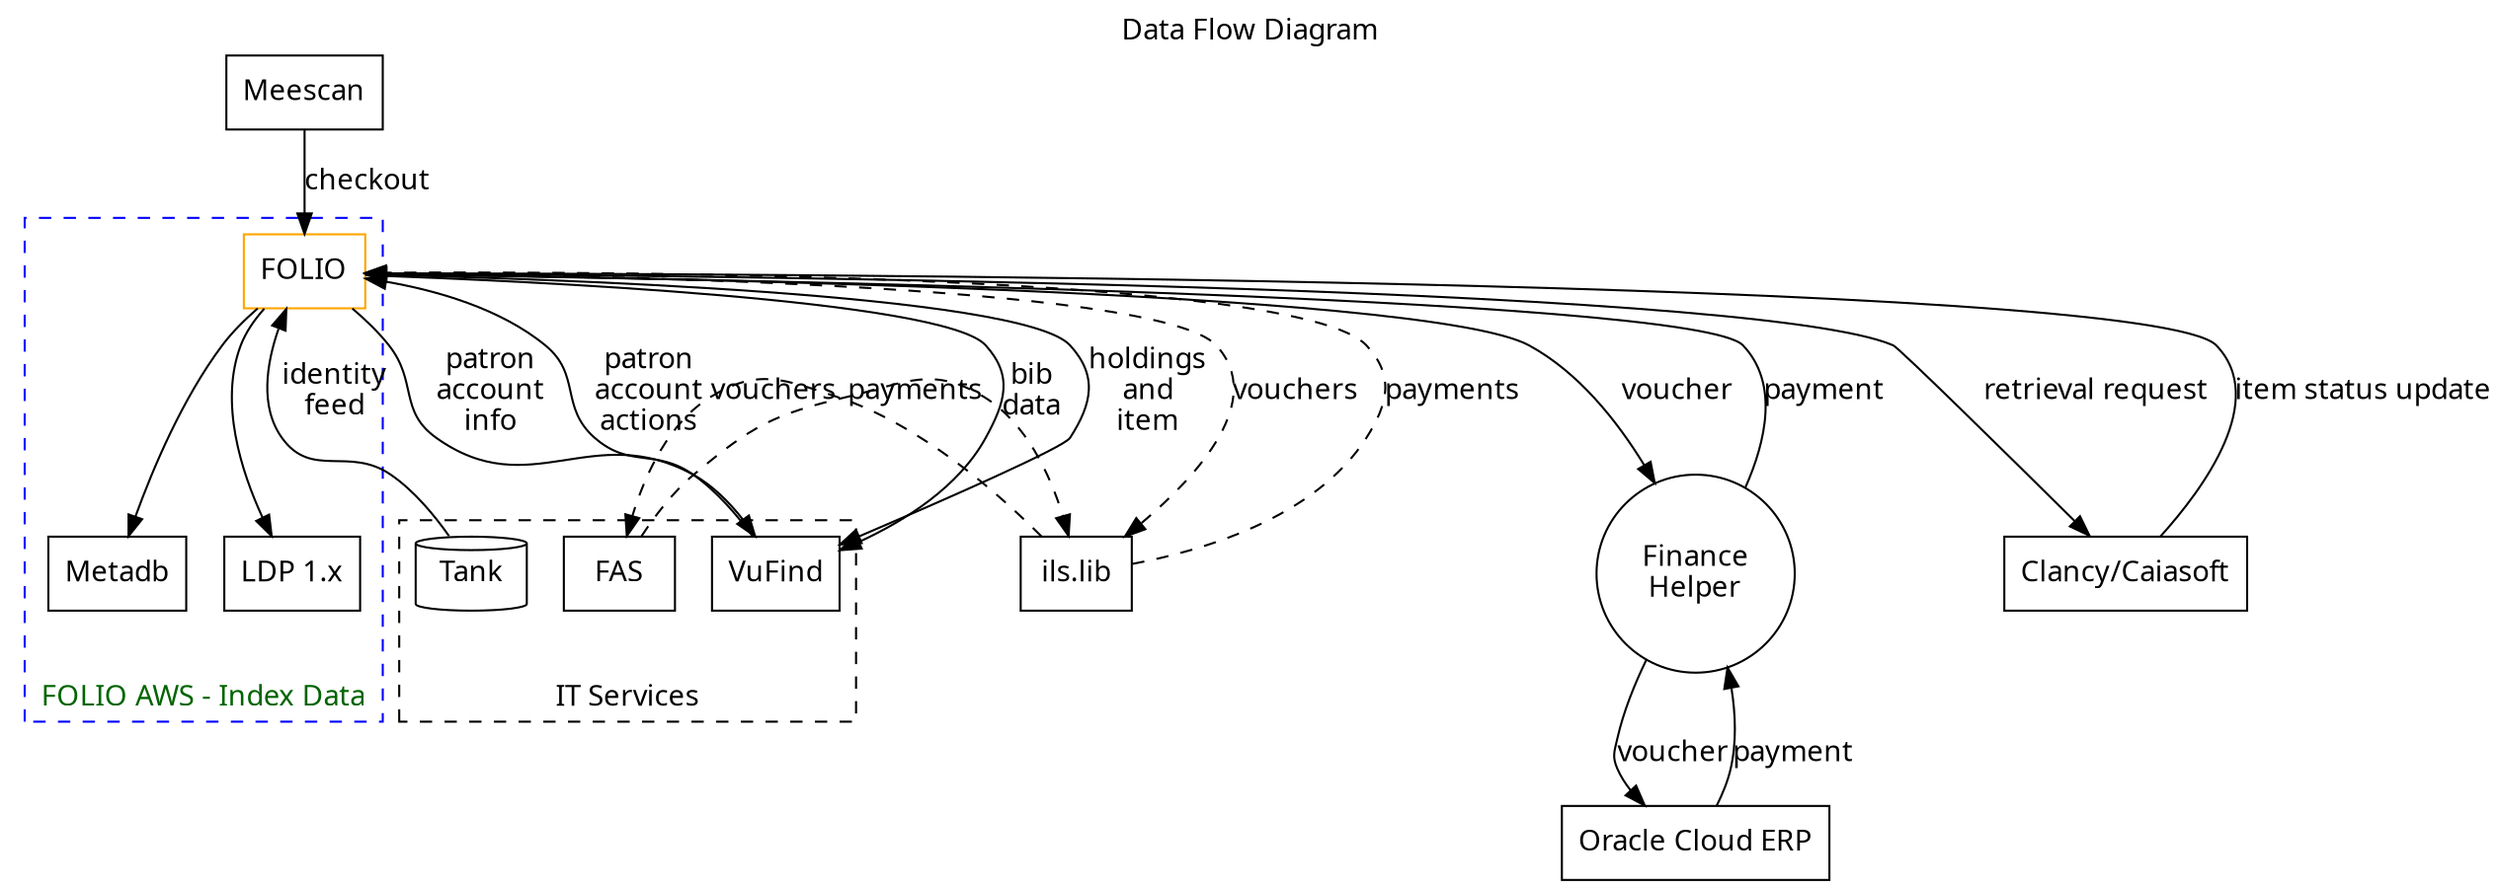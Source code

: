 digraph DF {
    label="Data Flow Diagram"
    labelloc="t"
    fontname="Verdana,sans-serif"
    node[fontname="Verdana,sans-serif"]
    edge[fontname="Verdana,sans-serif"]

    subgraph cluster_folio_aws {
	style=dashed;
	fontcolor="darkgreen";
	color="blue";
	
	folio [label="FOLIO", shape=box, color="orange"];
	ldp [label="LDP 1.x", shape=box];
	metadb [label="Metadb", shape=box];

	folio -> ldp;
	folio -> metadb;

	label="FOLIO AWS - Index Data";
	labelloc="b"
    }

    subgraph cluster_it_services {
	style=dashed;
	tank [label="Tank", shape="cylinder"];
	fas  [label="FAS", shape="box"];
	vufind [label="VuFind", shape="box"];

	label="IT Services";
	labelloc="b"
    }

    ils_lib [label="ils.lib", shape="box"]
    
    oracle_erp [label="Oracle Cloud ERP", shape=box]
    finance_helper [label="Finance\nHelper", shape=circle]
    caiasoft [label="Clancy/Caiasoft", shape=box]
    meescan [label="Meescan", shape=box]

    tank -> folio [label="identity\nfeed"]

    folio -> ils_lib [label="vouchers", style="dashed"]
    ils_lib -> fas [label="vouchers", style="dashed"]
    fas -> ils_lib [label="payments", style="dashed"]
    ils_lib -> folio [label="payments", style="dashed"]
    
    folio -> vufind [label="bib\ndata"]
    folio -> vufind [label="holdings\nand\nitem"]
    folio -> vufind [label="patron\naccount\ninfo"]
    vufind -> folio [label="patron\naccount\nactions"] 
    
    folio -> finance_helper [label="voucher"]
    finance_helper -> oracle_erp [label="voucher"]
    oracle_erp -> finance_helper [label="payment"]
    finance_helper -> folio [label="payment"]

    meescan -> folio [label="checkout"]
    
    folio -> caiasoft [label="retrieval request"]
    caiasoft -> folio [label="item status update"]
}
